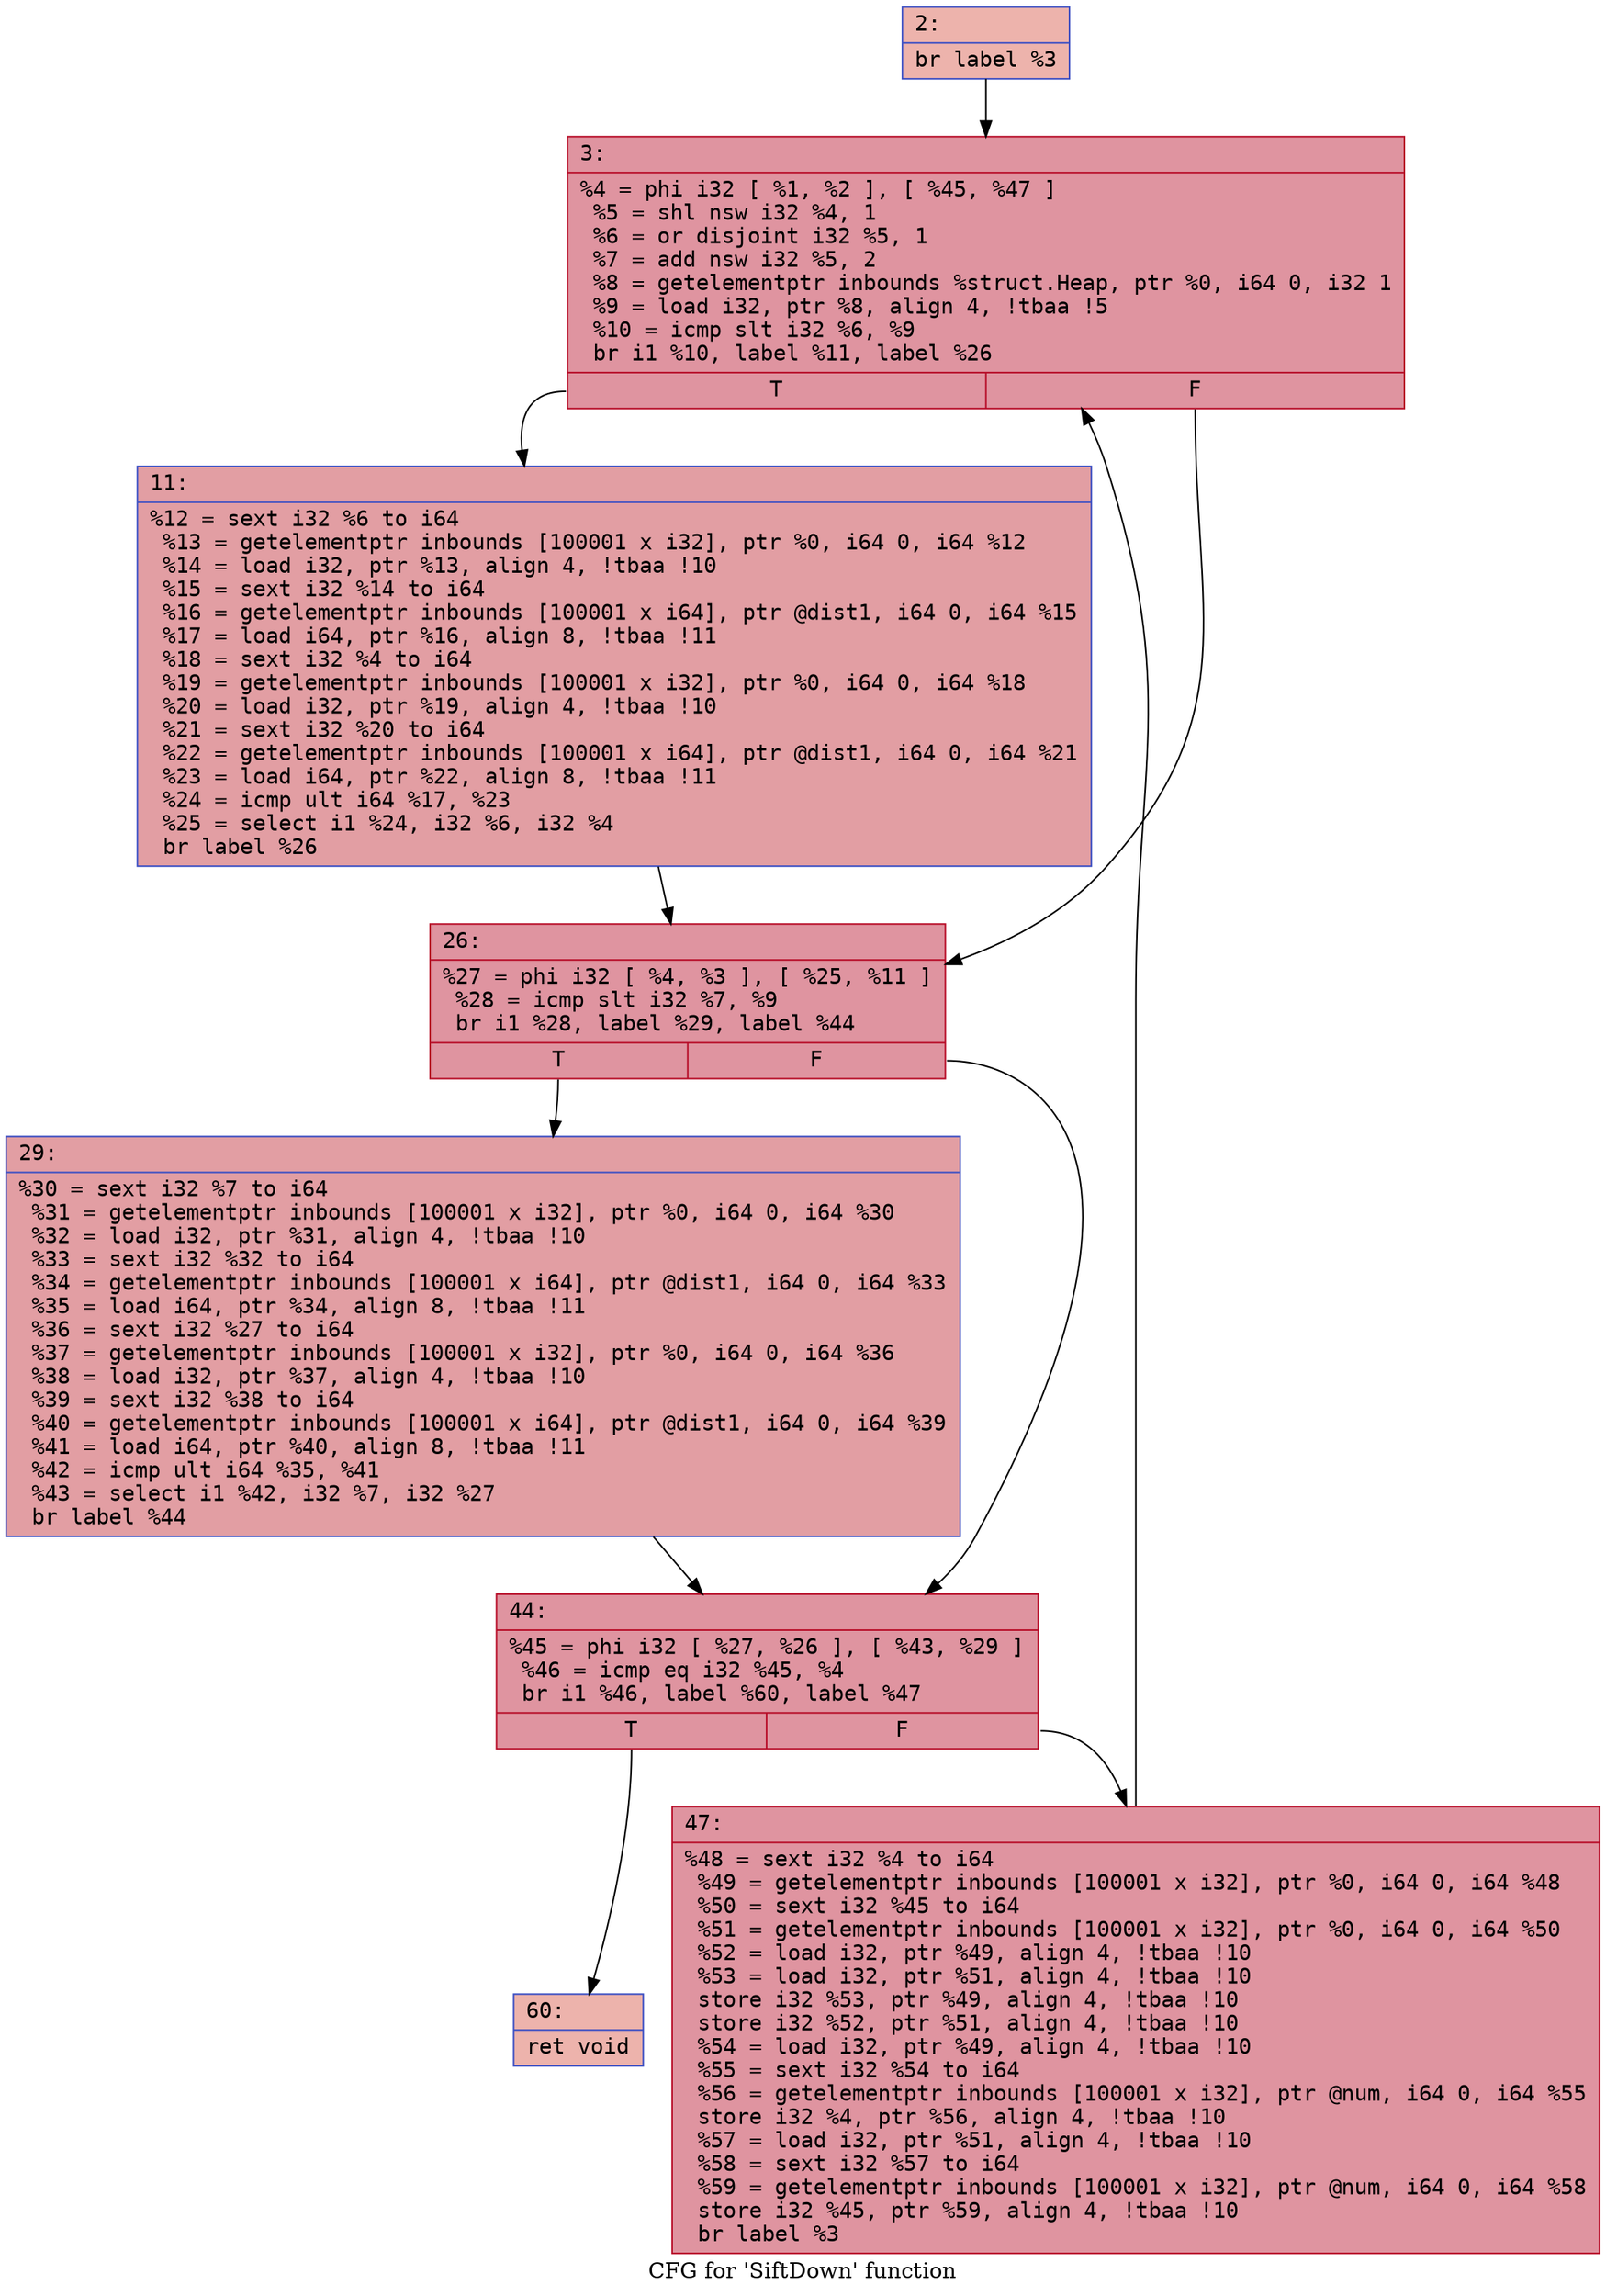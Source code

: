 digraph "CFG for 'SiftDown' function" {
	label="CFG for 'SiftDown' function";

	Node0x5dad61aa4b00 [shape=record,color="#3d50c3ff", style=filled, fillcolor="#d6524470" fontname="Courier",label="{2:\l|  br label %3\l}"];
	Node0x5dad61aa4b00 -> Node0x5dad61aa4ba0[tooltip="2 -> 3\nProbability 100.00%" ];
	Node0x5dad61aa4ba0 [shape=record,color="#b70d28ff", style=filled, fillcolor="#b70d2870" fontname="Courier",label="{3:\l|  %4 = phi i32 [ %1, %2 ], [ %45, %47 ]\l  %5 = shl nsw i32 %4, 1\l  %6 = or disjoint i32 %5, 1\l  %7 = add nsw i32 %5, 2\l  %8 = getelementptr inbounds %struct.Heap, ptr %0, i64 0, i32 1\l  %9 = load i32, ptr %8, align 4, !tbaa !5\l  %10 = icmp slt i32 %6, %9\l  br i1 %10, label %11, label %26\l|{<s0>T|<s1>F}}"];
	Node0x5dad61aa4ba0:s0 -> Node0x5dad61aa52c0[tooltip="3 -> 11\nProbability 50.00%" ];
	Node0x5dad61aa4ba0:s1 -> Node0x5dad61aa5360[tooltip="3 -> 26\nProbability 50.00%" ];
	Node0x5dad61aa52c0 [shape=record,color="#3d50c3ff", style=filled, fillcolor="#be242e70" fontname="Courier",label="{11:\l|  %12 = sext i32 %6 to i64\l  %13 = getelementptr inbounds [100001 x i32], ptr %0, i64 0, i64 %12\l  %14 = load i32, ptr %13, align 4, !tbaa !10\l  %15 = sext i32 %14 to i64\l  %16 = getelementptr inbounds [100001 x i64], ptr @dist1, i64 0, i64 %15\l  %17 = load i64, ptr %16, align 8, !tbaa !11\l  %18 = sext i32 %4 to i64\l  %19 = getelementptr inbounds [100001 x i32], ptr %0, i64 0, i64 %18\l  %20 = load i32, ptr %19, align 4, !tbaa !10\l  %21 = sext i32 %20 to i64\l  %22 = getelementptr inbounds [100001 x i64], ptr @dist1, i64 0, i64 %21\l  %23 = load i64, ptr %22, align 8, !tbaa !11\l  %24 = icmp ult i64 %17, %23\l  %25 = select i1 %24, i32 %6, i32 %4\l  br label %26\l}"];
	Node0x5dad61aa52c0 -> Node0x5dad61aa5360[tooltip="11 -> 26\nProbability 100.00%" ];
	Node0x5dad61aa5360 [shape=record,color="#b70d28ff", style=filled, fillcolor="#b70d2870" fontname="Courier",label="{26:\l|  %27 = phi i32 [ %4, %3 ], [ %25, %11 ]\l  %28 = icmp slt i32 %7, %9\l  br i1 %28, label %29, label %44\l|{<s0>T|<s1>F}}"];
	Node0x5dad61aa5360:s0 -> Node0x5dad61aa6580[tooltip="26 -> 29\nProbability 50.00%" ];
	Node0x5dad61aa5360:s1 -> Node0x5dad61aa65e0[tooltip="26 -> 44\nProbability 50.00%" ];
	Node0x5dad61aa6580 [shape=record,color="#3d50c3ff", style=filled, fillcolor="#be242e70" fontname="Courier",label="{29:\l|  %30 = sext i32 %7 to i64\l  %31 = getelementptr inbounds [100001 x i32], ptr %0, i64 0, i64 %30\l  %32 = load i32, ptr %31, align 4, !tbaa !10\l  %33 = sext i32 %32 to i64\l  %34 = getelementptr inbounds [100001 x i64], ptr @dist1, i64 0, i64 %33\l  %35 = load i64, ptr %34, align 8, !tbaa !11\l  %36 = sext i32 %27 to i64\l  %37 = getelementptr inbounds [100001 x i32], ptr %0, i64 0, i64 %36\l  %38 = load i32, ptr %37, align 4, !tbaa !10\l  %39 = sext i32 %38 to i64\l  %40 = getelementptr inbounds [100001 x i64], ptr @dist1, i64 0, i64 %39\l  %41 = load i64, ptr %40, align 8, !tbaa !11\l  %42 = icmp ult i64 %35, %41\l  %43 = select i1 %42, i32 %7, i32 %27\l  br label %44\l}"];
	Node0x5dad61aa6580 -> Node0x5dad61aa65e0[tooltip="29 -> 44\nProbability 100.00%" ];
	Node0x5dad61aa65e0 [shape=record,color="#b70d28ff", style=filled, fillcolor="#b70d2870" fontname="Courier",label="{44:\l|  %45 = phi i32 [ %27, %26 ], [ %43, %29 ]\l  %46 = icmp eq i32 %45, %4\l  br i1 %46, label %60, label %47\l|{<s0>T|<s1>F}}"];
	Node0x5dad61aa65e0:s0 -> Node0x5dad61aa70f0[tooltip="44 -> 60\nProbability 3.12%" ];
	Node0x5dad61aa65e0:s1 -> Node0x5dad61aa4ca0[tooltip="44 -> 47\nProbability 96.88%" ];
	Node0x5dad61aa4ca0 [shape=record,color="#b70d28ff", style=filled, fillcolor="#b70d2870" fontname="Courier",label="{47:\l|  %48 = sext i32 %4 to i64\l  %49 = getelementptr inbounds [100001 x i32], ptr %0, i64 0, i64 %48\l  %50 = sext i32 %45 to i64\l  %51 = getelementptr inbounds [100001 x i32], ptr %0, i64 0, i64 %50\l  %52 = load i32, ptr %49, align 4, !tbaa !10\l  %53 = load i32, ptr %51, align 4, !tbaa !10\l  store i32 %53, ptr %49, align 4, !tbaa !10\l  store i32 %52, ptr %51, align 4, !tbaa !10\l  %54 = load i32, ptr %49, align 4, !tbaa !10\l  %55 = sext i32 %54 to i64\l  %56 = getelementptr inbounds [100001 x i32], ptr @num, i64 0, i64 %55\l  store i32 %4, ptr %56, align 4, !tbaa !10\l  %57 = load i32, ptr %51, align 4, !tbaa !10\l  %58 = sext i32 %57 to i64\l  %59 = getelementptr inbounds [100001 x i32], ptr @num, i64 0, i64 %58\l  store i32 %45, ptr %59, align 4, !tbaa !10\l  br label %3\l}"];
	Node0x5dad61aa4ca0 -> Node0x5dad61aa4ba0[tooltip="47 -> 3\nProbability 100.00%" ];
	Node0x5dad61aa70f0 [shape=record,color="#3d50c3ff", style=filled, fillcolor="#d6524470" fontname="Courier",label="{60:\l|  ret void\l}"];
}
